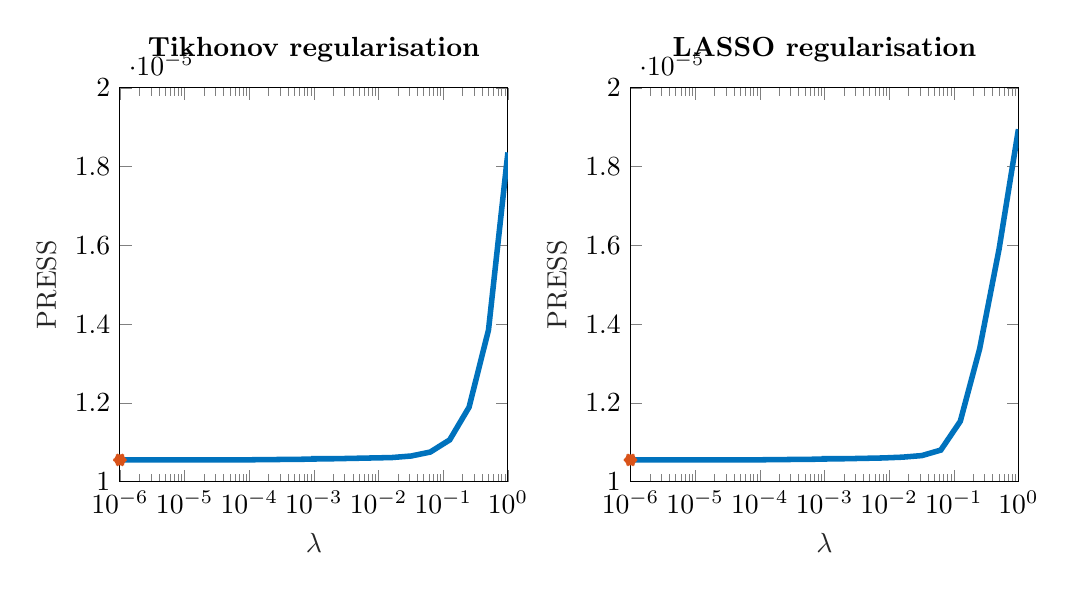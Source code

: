 % This file was created by matlab2tikz.
%
\definecolor{mycolor1}{rgb}{0.0,0.447,0.741}%
\definecolor{mycolor2}{rgb}{0.85,0.325,0.098}%
%
\begin{tikzpicture}

\begin{axis}[%
width=4.927cm,
height=5cm,
at={(0cm,0cm)},
scale only axis,
xmode=log,
xmin=1e-06,
xmax=1,
xminorticks=true,
xlabel style={font=\color{white!15!black}},
xlabel={$\lambda$},
ymin=1e-05,
ymax=2e-05,
ylabel style={font=\color{white!15!black}},
ylabel={PRESS},
axis background/.style={fill=white},
title style={font=\bfseries},
title={Tikhonov regularisation}
]
\addplot [color=mycolor1, line width=2.0pt, forget plot]
  table[row sep=crcr]{%
1e-06	1.055e-05\\
1.995e-06	1.055e-05\\
3.981e-06	1.055e-05\\
7.943e-06	1.055e-05\\
1.585e-05	1.055e-05\\
3.162e-05	1.055e-05\\
6.31e-05	1.055e-05\\
0.0	1.056e-05\\
0.0	1.057e-05\\
0.001	1.057e-05\\
0.001	1.058e-05\\
0.002	1.058e-05\\
0.004	1.059e-05\\
0.008	1.06e-05\\
0.016	1.061e-05\\
0.032	1.065e-05\\
0.063	1.075e-05\\
0.126	1.106e-05\\
0.251	1.189e-05\\
0.501	1.385e-05\\
1	1.836e-05\\
};
\addplot [color=mycolor2, line width=3.0pt, draw=none, mark=asterisk, mark options={solid, mycolor2}, forget plot]
  table[row sep=crcr]{%
1e-06	1.055e-05\\
};
\end{axis}

\begin{axis}[%
width=4.927cm,
height=5cm,
at={(6.484cm,0cm)},
scale only axis,
xmode=log,
xmin=1e-06,
xmax=1,
xminorticks=true,
xlabel style={font=\color{white!15!black}},
xlabel={$\lambda$},
ymin=1e-05,
ymax=2e-05,
ylabel style={font=\color{white!15!black}},
ylabel={PRESS},
axis background/.style={fill=white},
title style={font=\bfseries},
title={LASSO regularisation}
]
\addplot [color=mycolor1, line width=2.0pt, forget plot]
  table[row sep=crcr]{%
1e-06	1.055e-05\\
1.995e-06	1.055e-05\\
3.981e-06	1.055e-05\\
7.943e-06	1.055e-05\\
1.585e-05	1.055e-05\\
3.162e-05	1.055e-05\\
6.31e-05	1.055e-05\\
0.0	1.056e-05\\
0.0	1.057e-05\\
0.001	1.057e-05\\
0.001	1.058e-05\\
0.002	1.058e-05\\
0.004	1.059e-05\\
0.008	1.06e-05\\
0.016	1.062e-05\\
0.032	1.066e-05\\
0.063	1.08e-05\\
0.126	1.153e-05\\
0.251	1.337e-05\\
0.501	1.59e-05\\
1	1.895e-05\\
};
\addplot [color=mycolor2, line width=3.0pt, draw=none, mark=asterisk, mark options={solid, mycolor2}, forget plot]
  table[row sep=crcr]{%
1e-06	1.055e-05\\
};
\end{axis}
\end{tikzpicture}%